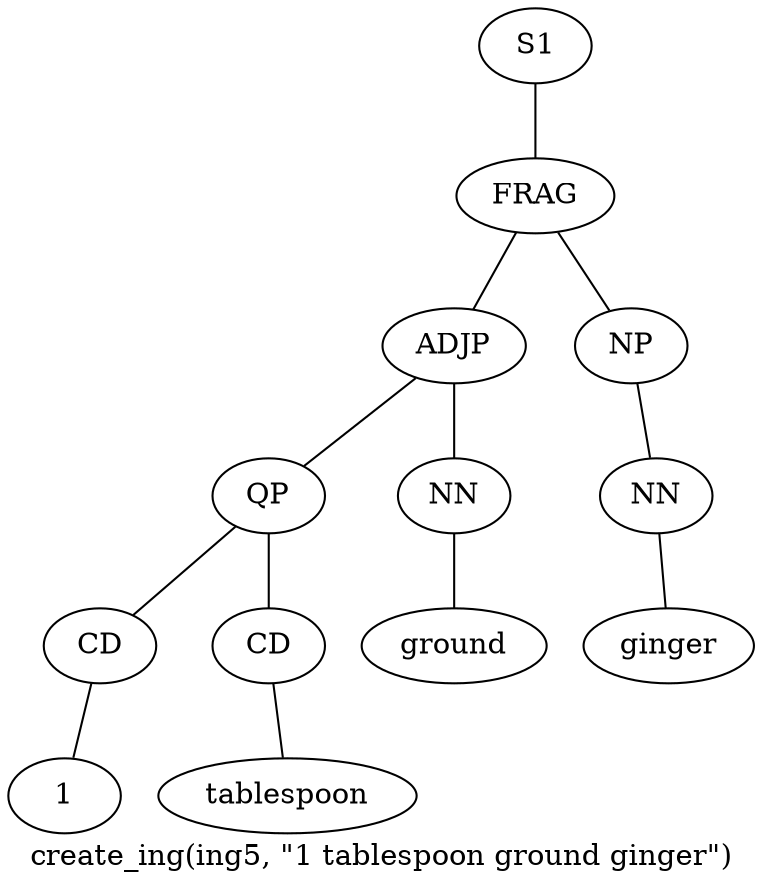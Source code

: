 graph SyntaxGraph {
	label = "create_ing(ing5, \"1 tablespoon ground ginger\")";
	Node0 [label="S1"];
	Node1 [label="FRAG"];
	Node2 [label="ADJP"];
	Node3 [label="QP"];
	Node4 [label="CD"];
	Node5 [label="1"];
	Node6 [label="CD"];
	Node7 [label="tablespoon"];
	Node8 [label="NN"];
	Node9 [label="ground"];
	Node10 [label="NP"];
	Node11 [label="NN"];
	Node12 [label="ginger"];

	Node0 -- Node1;
	Node1 -- Node2;
	Node1 -- Node10;
	Node2 -- Node3;
	Node2 -- Node8;
	Node3 -- Node4;
	Node3 -- Node6;
	Node4 -- Node5;
	Node6 -- Node7;
	Node8 -- Node9;
	Node10 -- Node11;
	Node11 -- Node12;
}